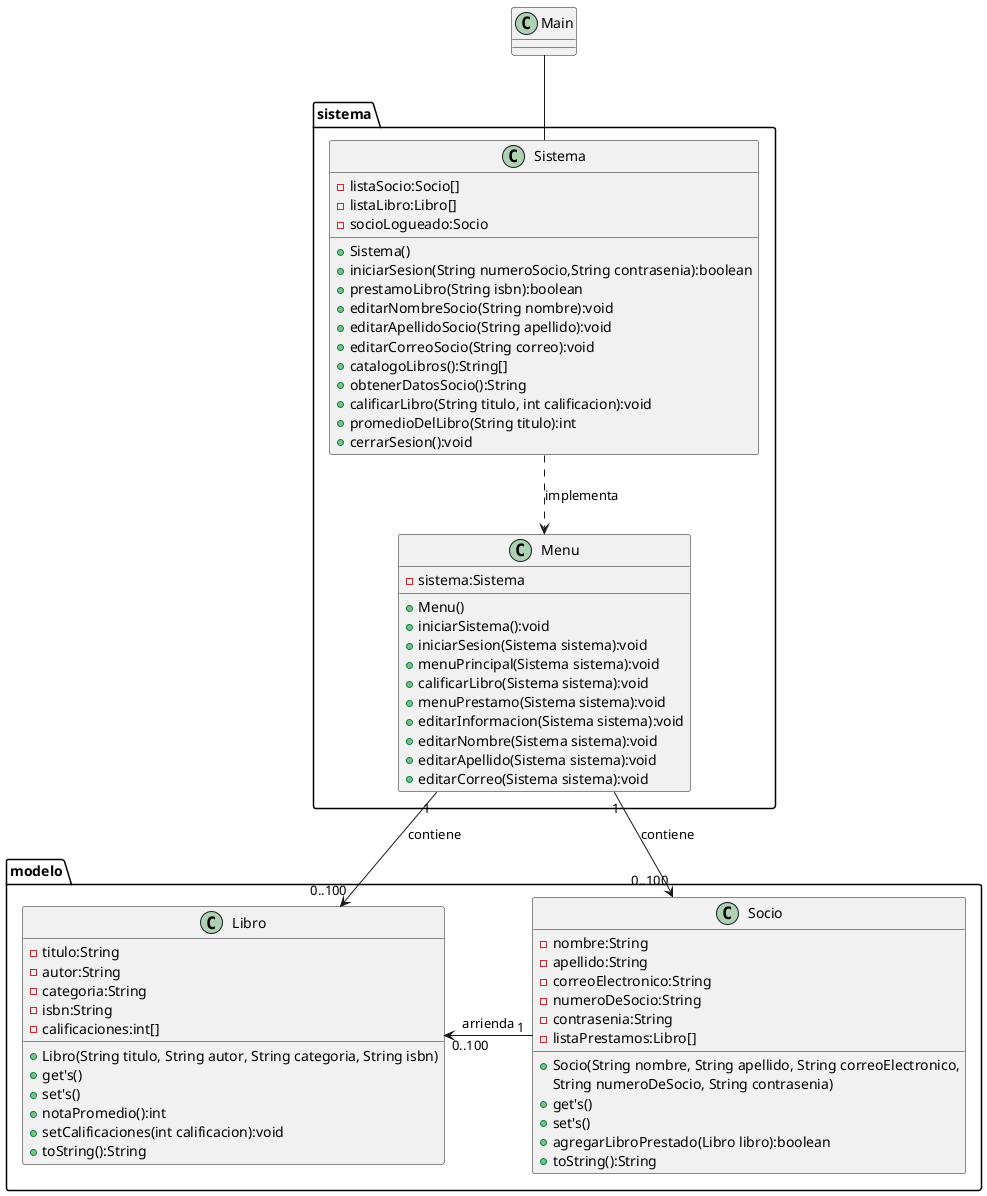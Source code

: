 @startuml
'https://plantuml.com/sequence-diagram


class Main{
}

package sistema{

    class Menu{
    -sistema:Sistema
    +Menu()
    +iniciarSistema():void
    +iniciarSesion(Sistema sistema):void
    +menuPrincipal(Sistema sistema):void
    +calificarLibro(Sistema sistema):void
    +menuPrestamo(Sistema sistema):void
    +editarInformacion(Sistema sistema):void
    +editarNombre(Sistema sistema):void
    +editarApellido(Sistema sistema):void
    +editarCorreo(Sistema sistema):void
    }

    class Sistema{
    -listaSocio:Socio[]
    -listaLibro:Libro[]
    -socioLogueado:Socio
    +Sistema()
    +iniciarSesion(String numeroSocio,String contrasenia):boolean
    +prestamoLibro(String isbn):boolean
    +editarNombreSocio(String nombre):void
    +editarApellidoSocio(String apellido):void
    +editarCorreoSocio(String correo):void
    +catalogoLibros():String[]
    +obtenerDatosSocio():String
    +calificarLibro(String titulo, int calificacion):void
    +promedioDelLibro(String titulo):int
    +cerrarSesion():void
    }
}
package modelo{

    class Libro{
    -titulo:String
    -autor:String
    -categoria:String
    -isbn:String
    -calificaciones:int[]
    +Libro(String titulo, String autor, String categoria, String isbn)
    +get's()
    +set's()
    +notaPromedio():int
    +setCalificaciones(int calificacion):void
    +toString():String
    }

    class Socio{

    -nombre:String
    -apellido:String
    -correoElectronico:String
    -numeroDeSocio:String
    -contrasenia:String
    -listaPrestamos:Libro[]
    +Socio(String nombre, String apellido, String correoElectronico,
            String numeroDeSocio, String contrasenia)
    +get's()
    +set's()
    +agregarLibroPrestado(Libro libro):boolean
    +toString():String
    }

}
Main -- Sistema
Sistema ..> Menu: implementa
Menu "1" --> "0..100" Socio: contiene
Menu "1" --> "0..100" Libro: contiene
Socio "1" -left-> "0..100" Libro: arrienda


@enduml